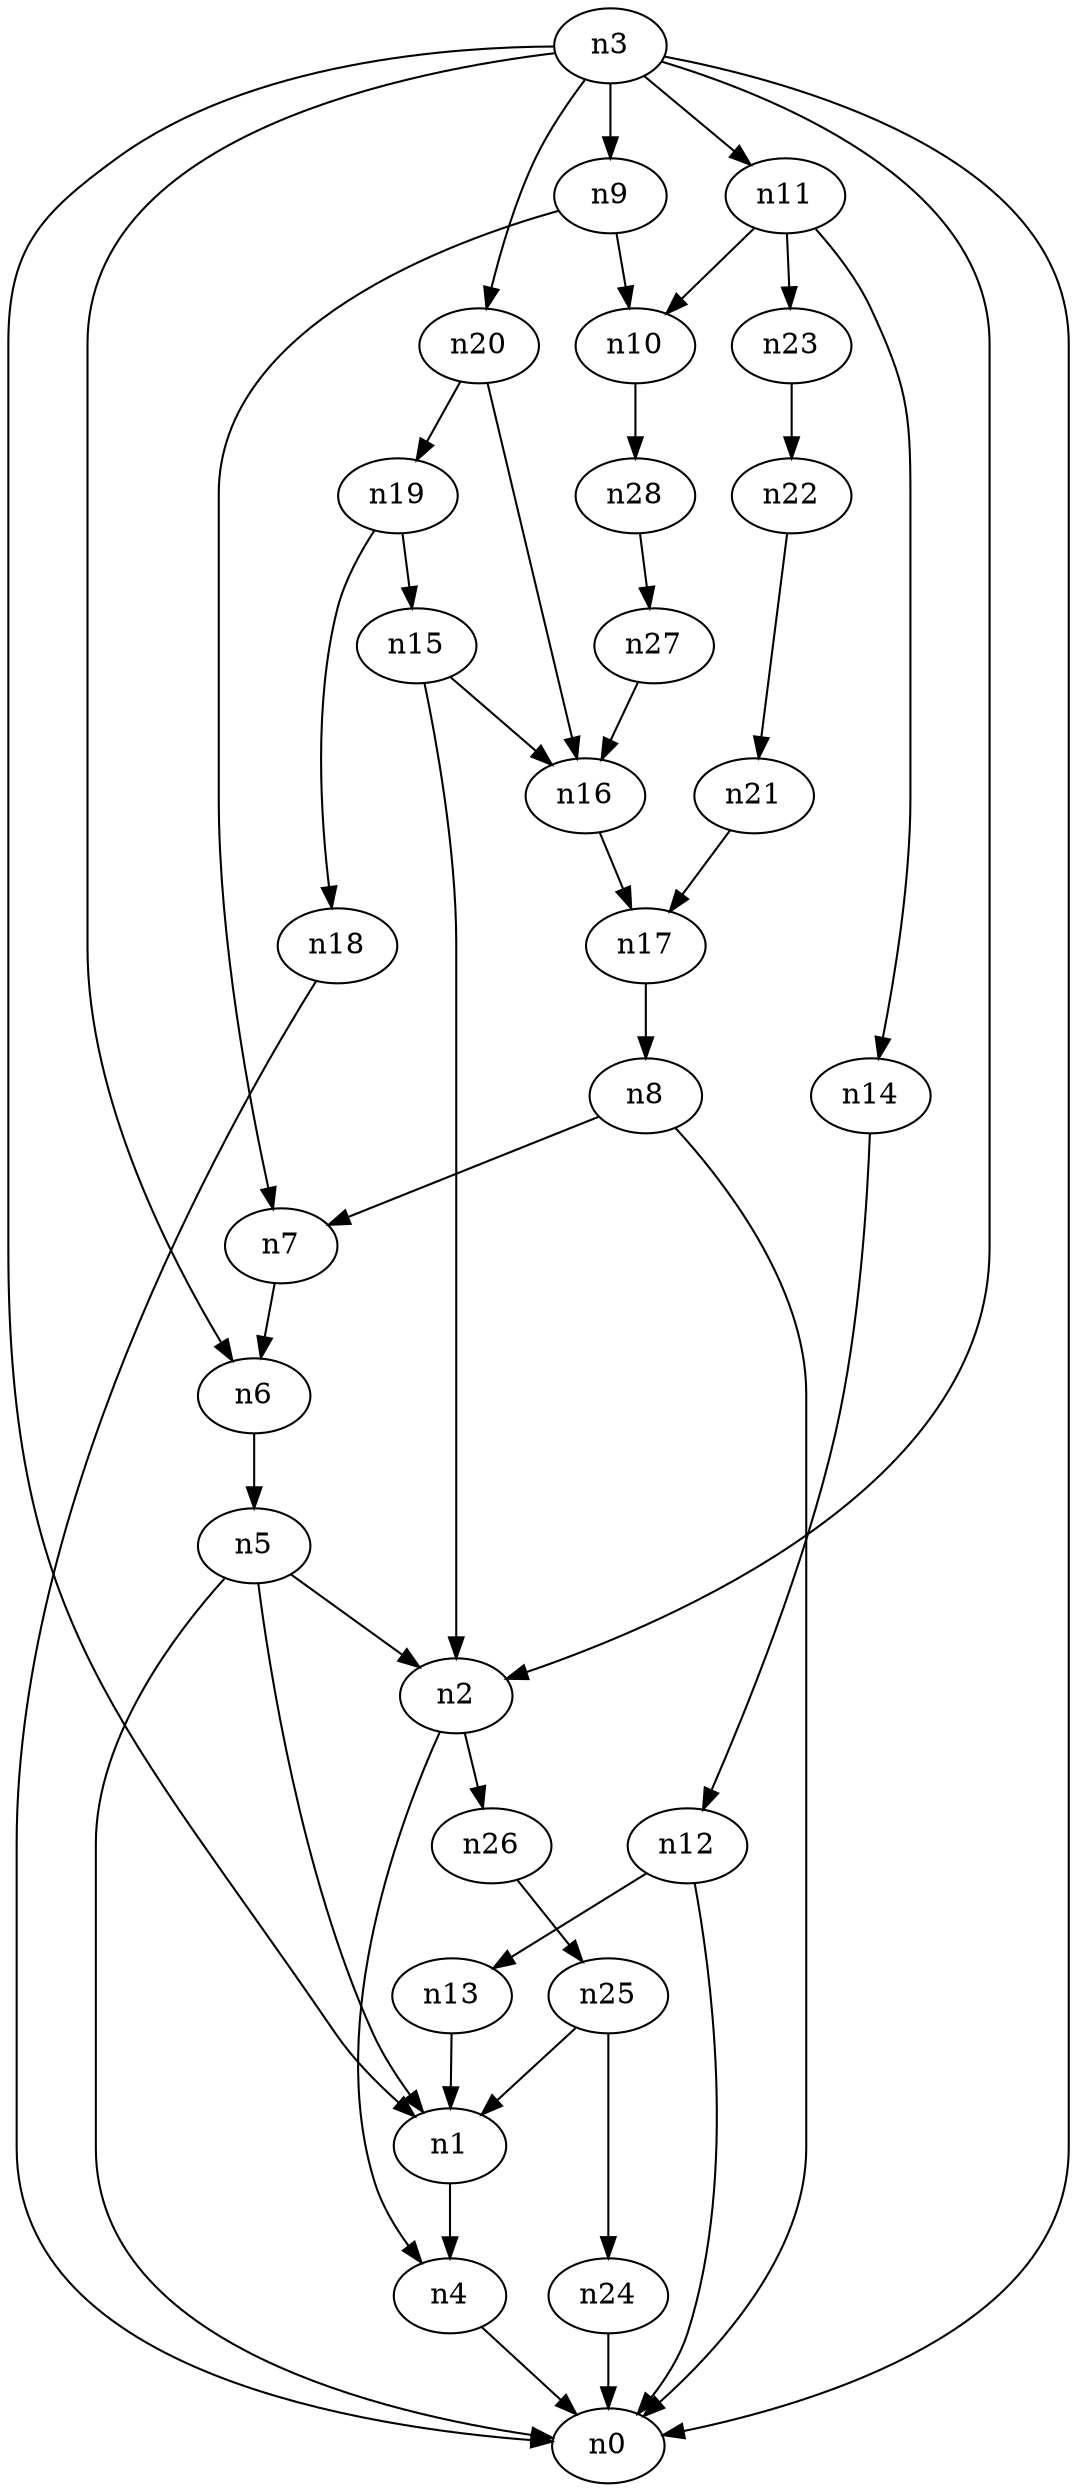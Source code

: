 digraph G {
	n1 -> n4	 [_graphml_id=e4];
	n2 -> n4	 [_graphml_id=e7];
	n2 -> n26	 [_graphml_id=e41];
	n3 -> n0	 [_graphml_id=e0];
	n3 -> n1	 [_graphml_id=e3];
	n3 -> n2	 [_graphml_id=e6];
	n3 -> n6	 [_graphml_id=e32];
	n3 -> n9	 [_graphml_id=e22];
	n3 -> n11	 [_graphml_id=e16];
	n3 -> n20	 [_graphml_id=e42];
	n4 -> n0	 [_graphml_id=e1];
	n5 -> n0	 [_graphml_id=e2];
	n5 -> n1	 [_graphml_id=e5];
	n5 -> n2	 [_graphml_id=e8];
	n6 -> n5	 [_graphml_id=e9];
	n7 -> n6	 [_graphml_id=e10];
	n8 -> n0	 [_graphml_id=e12];
	n8 -> n7	 [_graphml_id=e11];
	n9 -> n7	 [_graphml_id=e13];
	n9 -> n10	 [_graphml_id=e14];
	n10 -> n28	 [_graphml_id=e45];
	n11 -> n10	 [_graphml_id=e15];
	n11 -> n14	 [_graphml_id=e20];
	n11 -> n23	 [_graphml_id=e36];
	n12 -> n0	 [_graphml_id=e17];
	n12 -> n13	 [_graphml_id=e18];
	n13 -> n1	 [_graphml_id=e19];
	n14 -> n12	 [_graphml_id=e21];
	n15 -> n2	 [_graphml_id=e23];
	n15 -> n16	 [_graphml_id=e24];
	n16 -> n17	 [_graphml_id=e25];
	n17 -> n8	 [_graphml_id=e26];
	n18 -> n0	 [_graphml_id=e27];
	n19 -> n15	 [_graphml_id=e29];
	n19 -> n18	 [_graphml_id=e28];
	n20 -> n16	 [_graphml_id=e31];
	n20 -> n19	 [_graphml_id=e30];
	n21 -> n17	 [_graphml_id=e33];
	n22 -> n21	 [_graphml_id=e34];
	n23 -> n22	 [_graphml_id=e35];
	n24 -> n0	 [_graphml_id=e37];
	n25 -> n1	 [_graphml_id=e39];
	n25 -> n24	 [_graphml_id=e38];
	n26 -> n25	 [_graphml_id=e40];
	n27 -> n16	 [_graphml_id=e43];
	n28 -> n27	 [_graphml_id=e44];
}
